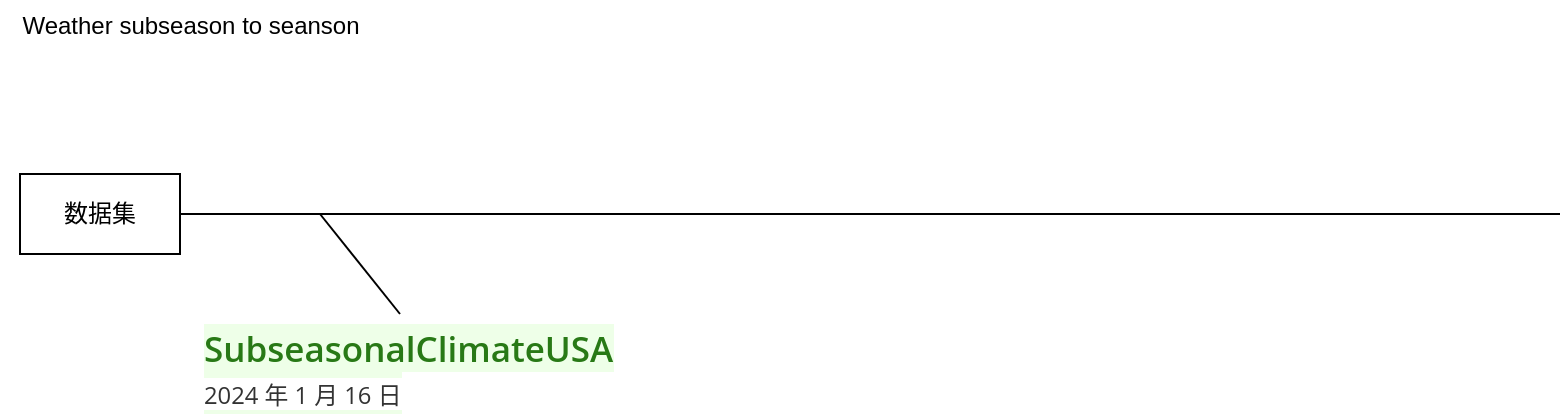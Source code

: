 <mxfile version="24.7.7">
  <diagram name="第 1 页" id="gFlguENXiU12kpQLrxRx">
    <mxGraphModel dx="2549" dy="568" grid="1" gridSize="10" guides="1" tooltips="1" connect="1" arrows="1" fold="1" page="1" pageScale="1" pageWidth="827" pageHeight="1169" math="0" shadow="0">
      <root>
        <mxCell id="0" />
        <mxCell id="1" parent="0" />
        <mxCell id="cDxK8CzM8uQFrHm3YZL3-1" value="Weather subseason to seanson&lt;div&gt;&lt;br&gt;&lt;/div&gt;" style="text;html=1;align=center;verticalAlign=middle;resizable=0;points=[];autosize=1;strokeColor=none;fillColor=none;" vertex="1" parent="1">
          <mxGeometry x="-1640" y="13" width="190" height="40" as="geometry" />
        </mxCell>
        <mxCell id="cDxK8CzM8uQFrHm3YZL3-2" value="数据集" style="whiteSpace=wrap;html=1;" vertex="1" parent="1">
          <mxGeometry x="-1630" y="100" width="80" height="40" as="geometry" />
        </mxCell>
        <mxCell id="cDxK8CzM8uQFrHm3YZL3-3" value="" style="endArrow=none;html=1;rounded=0;exitX=1;exitY=0.5;exitDx=0;exitDy=0;" edge="1" parent="1" source="cDxK8CzM8uQFrHm3YZL3-2">
          <mxGeometry width="50" height="50" relative="1" as="geometry">
            <mxPoint x="-1250" y="240" as="sourcePoint" />
            <mxPoint x="-860" y="120" as="targetPoint" />
          </mxGeometry>
        </mxCell>
        <mxCell id="cDxK8CzM8uQFrHm3YZL3-4" value="" style="endArrow=none;html=1;rounded=0;" edge="1" parent="1">
          <mxGeometry width="50" height="50" relative="1" as="geometry">
            <mxPoint x="-1440" y="170" as="sourcePoint" />
            <mxPoint x="-1480" y="120" as="targetPoint" />
          </mxGeometry>
        </mxCell>
        <mxCell id="cDxK8CzM8uQFrHm3YZL3-5" value="&lt;span style=&quot;color: rgb(40, 121, 22); font-family: &amp;quot;Open Sans&amp;quot;, &amp;quot;Lucida Grande&amp;quot;, &amp;quot;Helvetica Neue&amp;quot;, Helvetica, Arial, sans-serif; font-size: 17.5px; font-style: normal; font-variant-ligatures: normal; font-variant-caps: normal; font-weight: 600; letter-spacing: normal; orphans: 2; text-align: left; text-indent: 0px; text-transform: none; widows: 2; word-spacing: 0px; -webkit-text-stroke-width: 0px; white-space: normal; background-color: rgb(238, 255, 232); text-decoration-thickness: initial; text-decoration-style: initial; text-decoration-color: initial; display: inline !important; float: none;&quot;&gt;SubseasonalClimateUSA&lt;/span&gt;&lt;div&gt;&lt;span style=&quot;color: rgb(40, 121, 22); font-family: &amp;quot;Open Sans&amp;quot;, &amp;quot;Lucida Grande&amp;quot;, &amp;quot;Helvetica Neue&amp;quot;, Helvetica, Arial, sans-serif; font-size: 17.5px; font-style: normal; font-variant-ligatures: normal; font-variant-caps: normal; font-weight: 600; letter-spacing: normal; orphans: 2; text-align: left; text-indent: 0px; text-transform: none; widows: 2; word-spacing: 0px; -webkit-text-stroke-width: 0px; white-space: normal; background-color: rgb(238, 255, 232); text-decoration-thickness: initial; text-decoration-style: initial; text-decoration-color: initial; display: inline !important; float: none;&quot;&gt;&lt;span style=&quot;color: rgb(51, 51, 51); font-size: 11.9px; font-weight: 400; background-color: rgb(255, 255, 255);&quot;&gt;2024 年 1 月 16 日&lt;/span&gt;&lt;br&gt;&lt;/span&gt;&lt;/div&gt;" style="text;whiteSpace=wrap;html=1;" vertex="1" parent="1">
          <mxGeometry x="-1540" y="170" width="240" height="50" as="geometry" />
        </mxCell>
      </root>
    </mxGraphModel>
  </diagram>
</mxfile>
